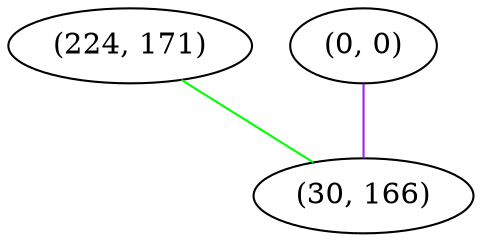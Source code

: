 graph "" {
"(224, 171)";
"(0, 0)";
"(30, 166)";
"(224, 171)" -- "(30, 166)"  [color=green, key=0, weight=2];
"(0, 0)" -- "(30, 166)"  [color=purple, key=0, weight=4];
}
